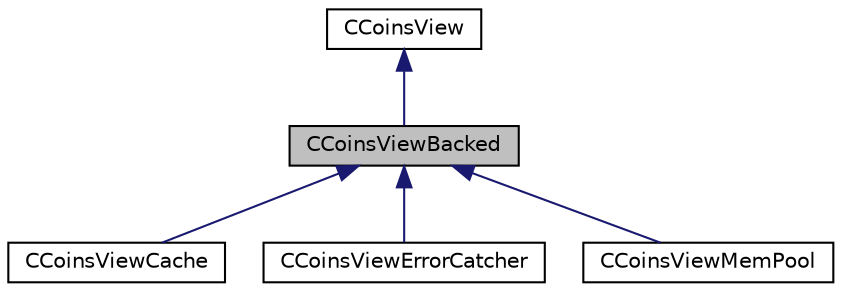 digraph "CCoinsViewBacked"
{
 // LATEX_PDF_SIZE
  edge [fontname="Helvetica",fontsize="10",labelfontname="Helvetica",labelfontsize="10"];
  node [fontname="Helvetica",fontsize="10",shape=record];
  Node0 [label="CCoinsViewBacked",height=0.2,width=0.4,color="black", fillcolor="grey75", style="filled", fontcolor="black",tooltip=" "];
  Node1 -> Node0 [dir="back",color="midnightblue",fontsize="10",style="solid",fontname="Helvetica"];
  Node1 [label="CCoinsView",height=0.2,width=0.4,color="black", fillcolor="white", style="filled",URL="$class_c_coins_view.html",tooltip=" "];
  Node0 -> Node2 [dir="back",color="midnightblue",fontsize="10",style="solid",fontname="Helvetica"];
  Node2 [label="CCoinsViewCache",height=0.2,width=0.4,color="black", fillcolor="white", style="filled",URL="$class_c_coins_view_cache.html",tooltip=" "];
  Node0 -> Node3 [dir="back",color="midnightblue",fontsize="10",style="solid",fontname="Helvetica"];
  Node3 [label="CCoinsViewErrorCatcher",height=0.2,width=0.4,color="black", fillcolor="white", style="filled",URL="$class_c_coins_view_error_catcher.html",tooltip=" "];
  Node0 -> Node4 [dir="back",color="midnightblue",fontsize="10",style="solid",fontname="Helvetica"];
  Node4 [label="CCoinsViewMemPool",height=0.2,width=0.4,color="black", fillcolor="white", style="filled",URL="$class_c_coins_view_mem_pool.html",tooltip=" "];
}
